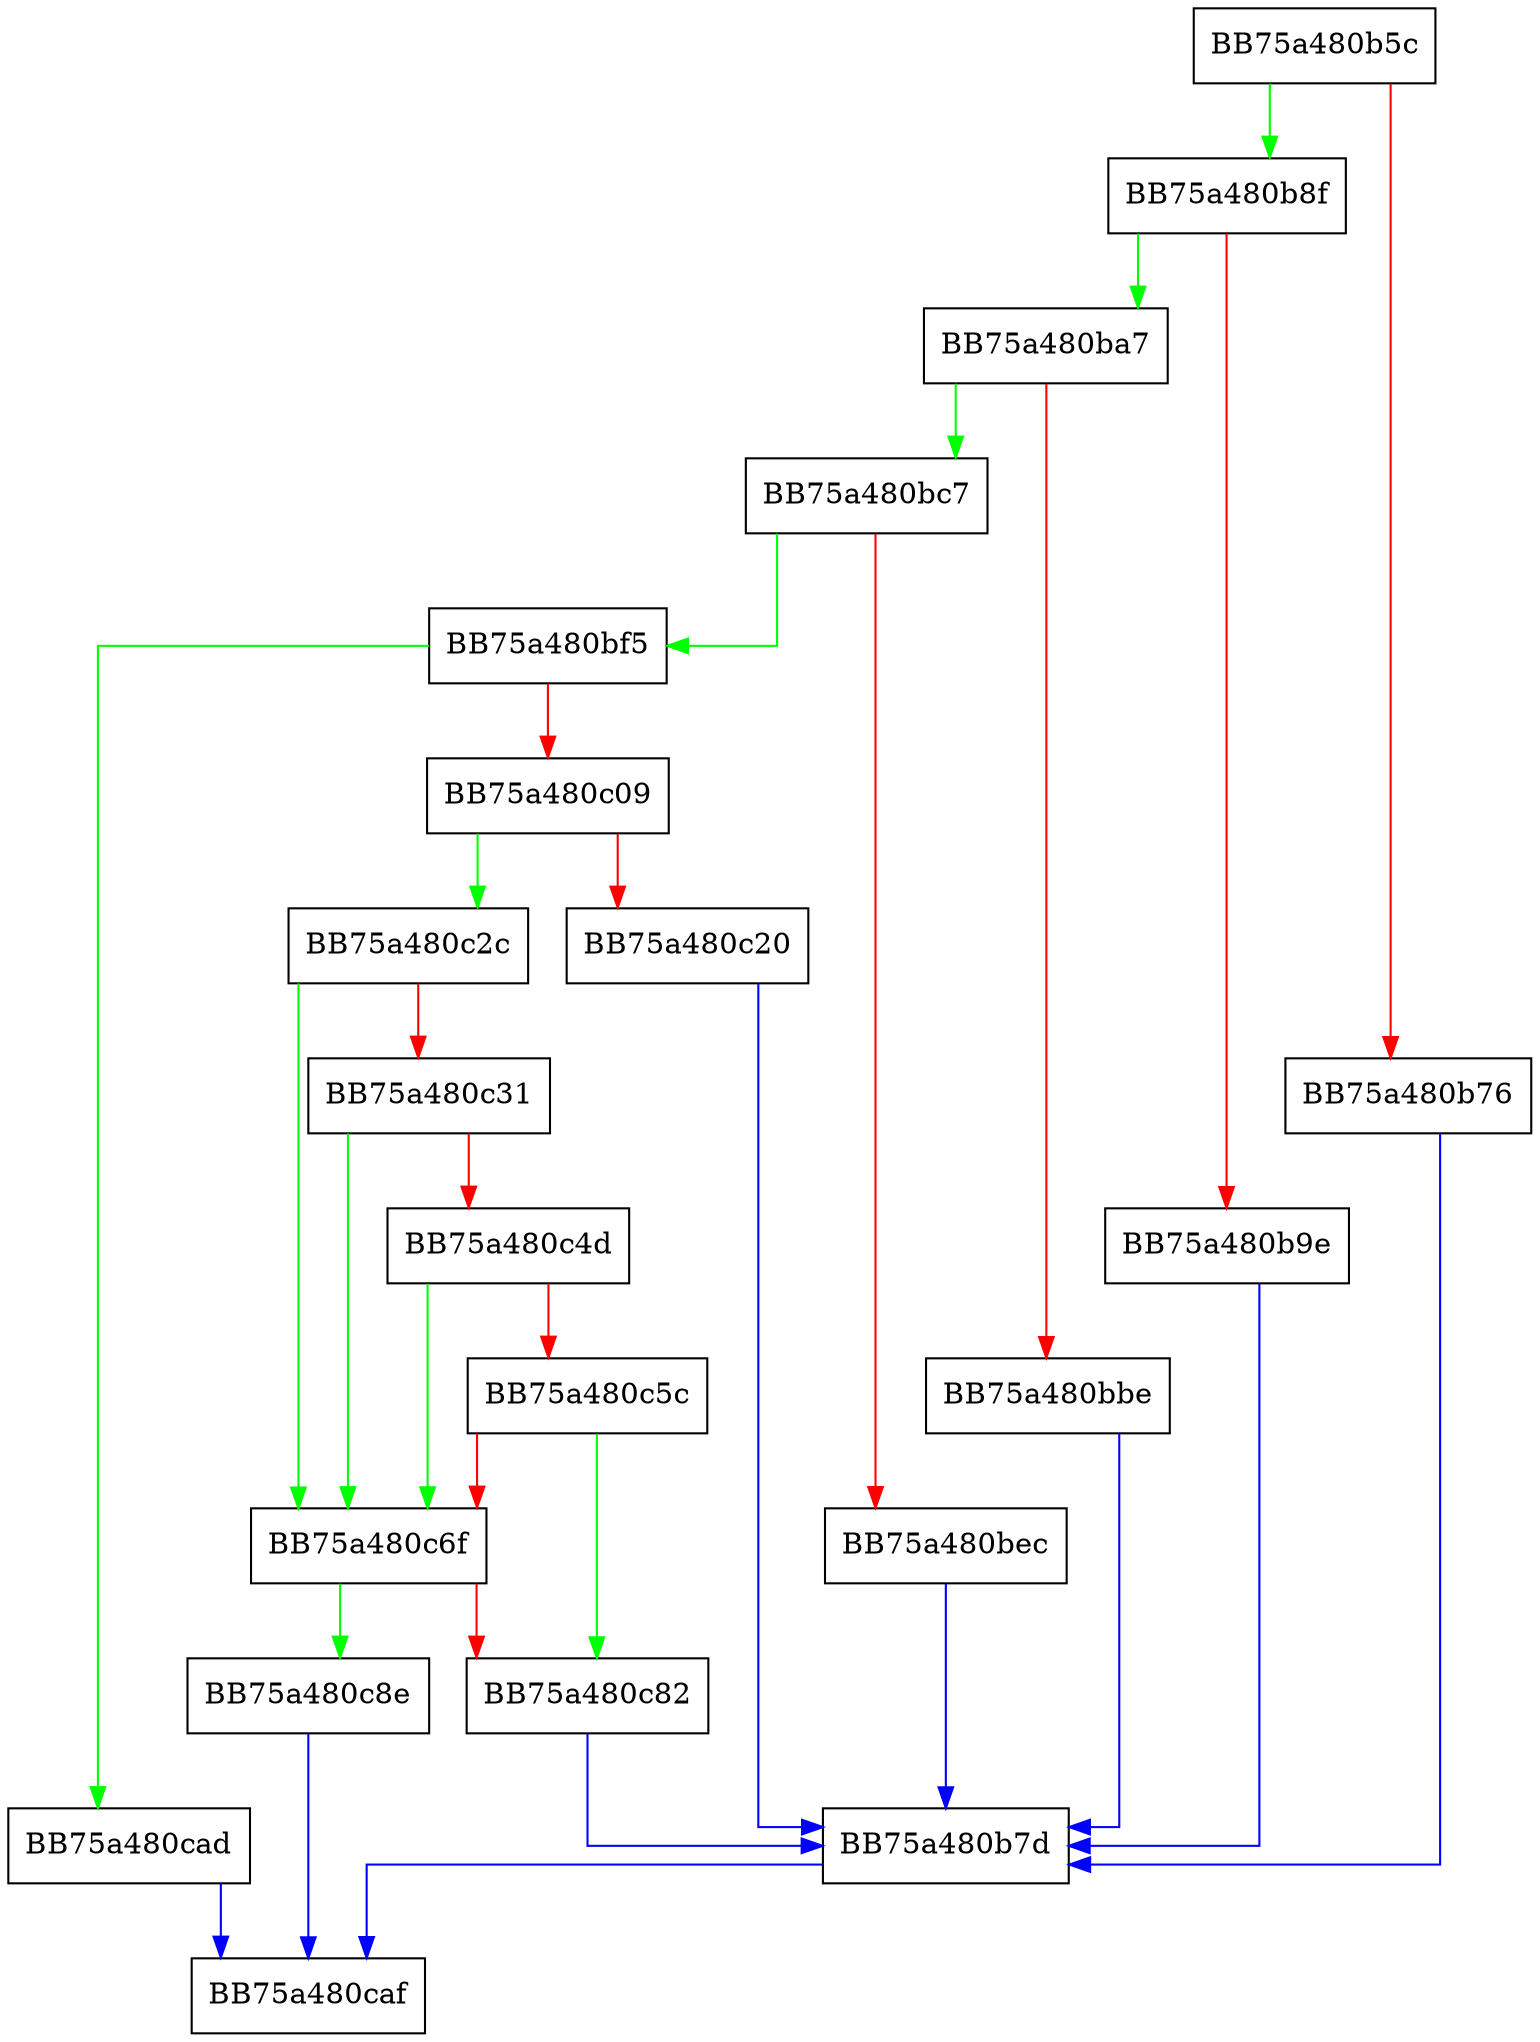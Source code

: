 digraph appendChild {
  node [shape="box"];
  graph [splines=ortho];
  BB75a480b5c -> BB75a480b8f [color="green"];
  BB75a480b5c -> BB75a480b76 [color="red"];
  BB75a480b76 -> BB75a480b7d [color="blue"];
  BB75a480b7d -> BB75a480caf [color="blue"];
  BB75a480b8f -> BB75a480ba7 [color="green"];
  BB75a480b8f -> BB75a480b9e [color="red"];
  BB75a480b9e -> BB75a480b7d [color="blue"];
  BB75a480ba7 -> BB75a480bc7 [color="green"];
  BB75a480ba7 -> BB75a480bbe [color="red"];
  BB75a480bbe -> BB75a480b7d [color="blue"];
  BB75a480bc7 -> BB75a480bf5 [color="green"];
  BB75a480bc7 -> BB75a480bec [color="red"];
  BB75a480bec -> BB75a480b7d [color="blue"];
  BB75a480bf5 -> BB75a480cad [color="green"];
  BB75a480bf5 -> BB75a480c09 [color="red"];
  BB75a480c09 -> BB75a480c2c [color="green"];
  BB75a480c09 -> BB75a480c20 [color="red"];
  BB75a480c20 -> BB75a480b7d [color="blue"];
  BB75a480c2c -> BB75a480c6f [color="green"];
  BB75a480c2c -> BB75a480c31 [color="red"];
  BB75a480c31 -> BB75a480c6f [color="green"];
  BB75a480c31 -> BB75a480c4d [color="red"];
  BB75a480c4d -> BB75a480c6f [color="green"];
  BB75a480c4d -> BB75a480c5c [color="red"];
  BB75a480c5c -> BB75a480c82 [color="green"];
  BB75a480c5c -> BB75a480c6f [color="red"];
  BB75a480c6f -> BB75a480c8e [color="green"];
  BB75a480c6f -> BB75a480c82 [color="red"];
  BB75a480c82 -> BB75a480b7d [color="blue"];
  BB75a480c8e -> BB75a480caf [color="blue"];
  BB75a480cad -> BB75a480caf [color="blue"];
}